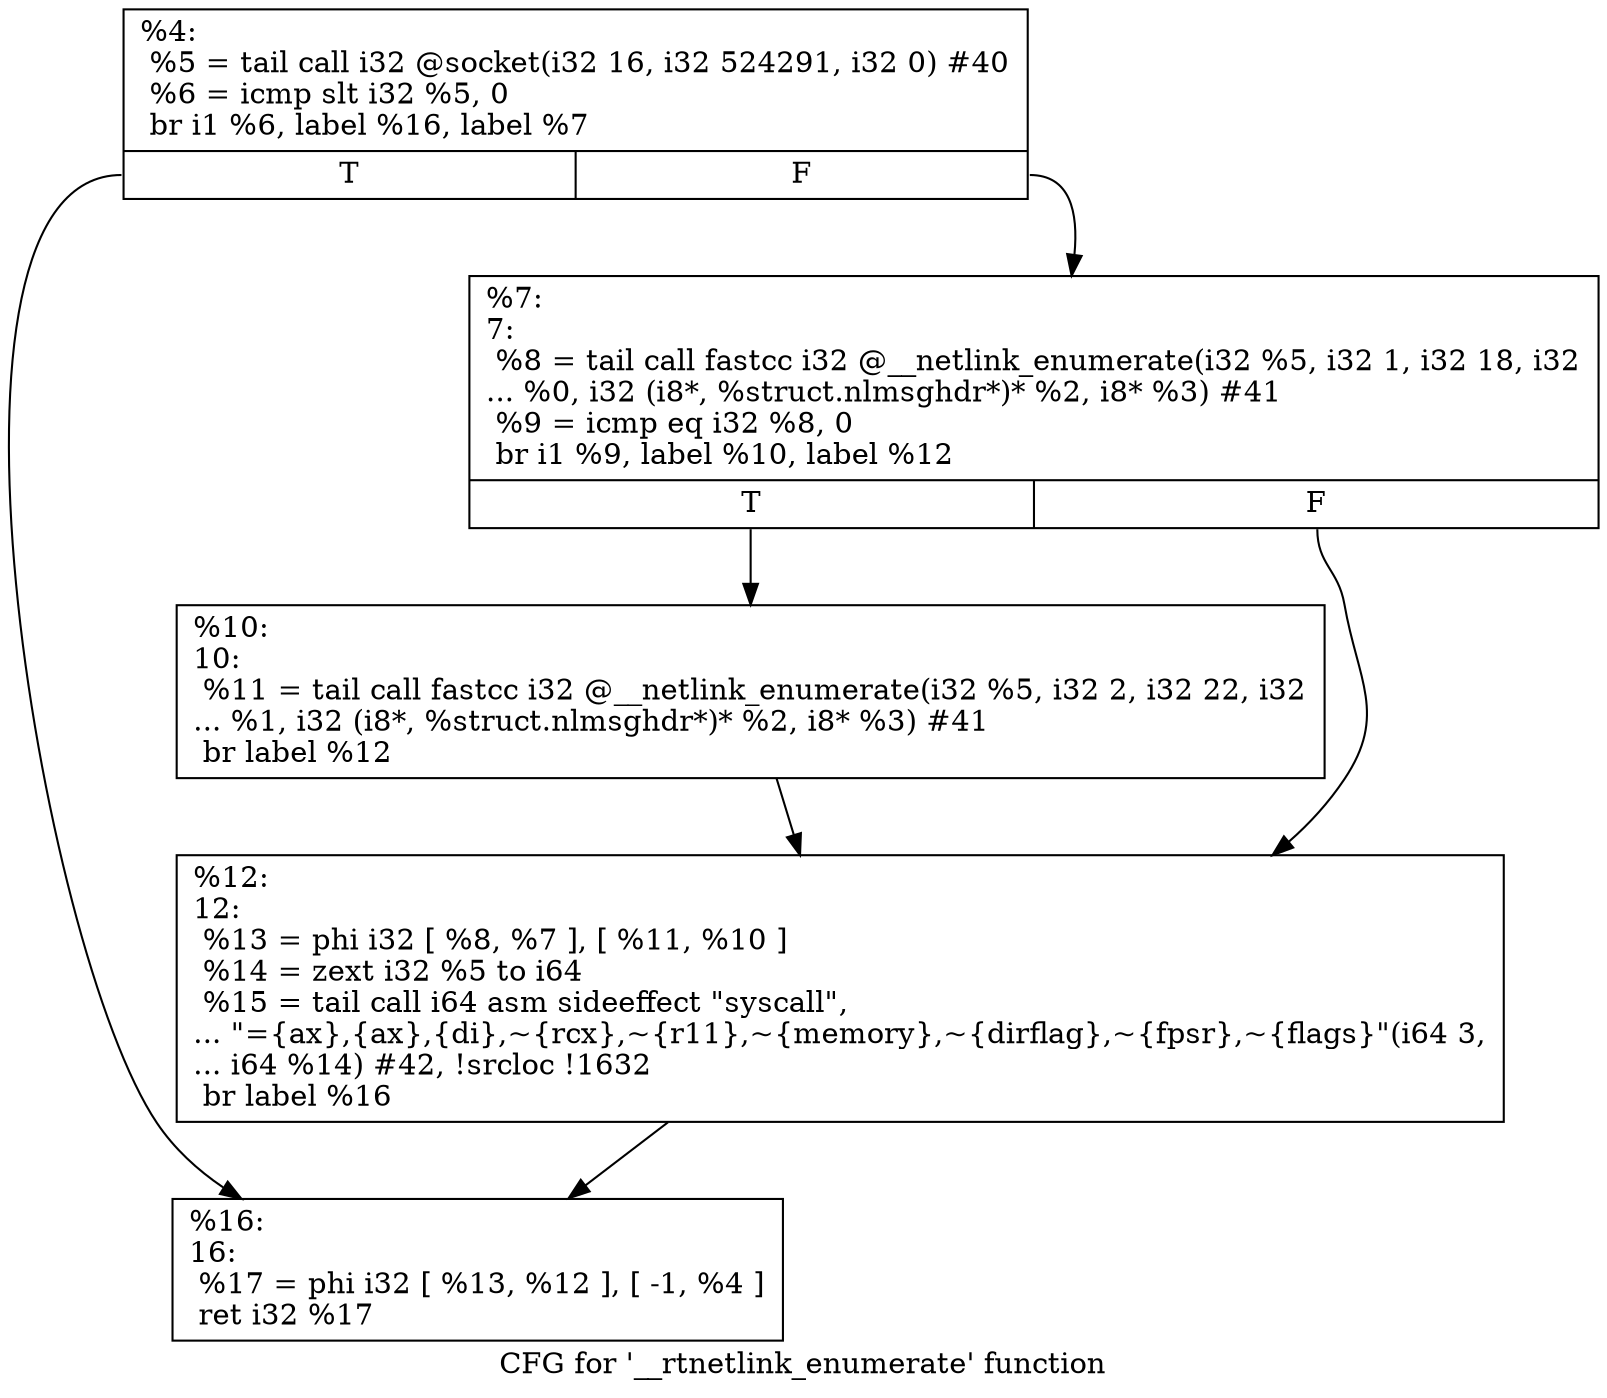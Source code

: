 digraph "CFG for '__rtnetlink_enumerate' function" {
	label="CFG for '__rtnetlink_enumerate' function";

	Node0x1d8ce00 [shape=record,label="{%4:\l  %5 = tail call i32 @socket(i32 16, i32 524291, i32 0) #40\l  %6 = icmp slt i32 %5, 0\l  br i1 %6, label %16, label %7\l|{<s0>T|<s1>F}}"];
	Node0x1d8ce00:s0 -> Node0x1d8cff0;
	Node0x1d8ce00:s1 -> Node0x1d8cf00;
	Node0x1d8cf00 [shape=record,label="{%7:\l7:                                                \l  %8 = tail call fastcc i32 @__netlink_enumerate(i32 %5, i32 1, i32 18, i32\l... %0, i32 (i8*, %struct.nlmsghdr*)* %2, i8* %3) #41\l  %9 = icmp eq i32 %8, 0\l  br i1 %9, label %10, label %12\l|{<s0>T|<s1>F}}"];
	Node0x1d8cf00:s0 -> Node0x1d8cf50;
	Node0x1d8cf00:s1 -> Node0x1d8cfa0;
	Node0x1d8cf50 [shape=record,label="{%10:\l10:                                               \l  %11 = tail call fastcc i32 @__netlink_enumerate(i32 %5, i32 2, i32 22, i32\l... %1, i32 (i8*, %struct.nlmsghdr*)* %2, i8* %3) #41\l  br label %12\l}"];
	Node0x1d8cf50 -> Node0x1d8cfa0;
	Node0x1d8cfa0 [shape=record,label="{%12:\l12:                                               \l  %13 = phi i32 [ %8, %7 ], [ %11, %10 ]\l  %14 = zext i32 %5 to i64\l  %15 = tail call i64 asm sideeffect \"syscall\",\l... \"=\{ax\},\{ax\},\{di\},~\{rcx\},~\{r11\},~\{memory\},~\{dirflag\},~\{fpsr\},~\{flags\}\"(i64 3,\l... i64 %14) #42, !srcloc !1632\l  br label %16\l}"];
	Node0x1d8cfa0 -> Node0x1d8cff0;
	Node0x1d8cff0 [shape=record,label="{%16:\l16:                                               \l  %17 = phi i32 [ %13, %12 ], [ -1, %4 ]\l  ret i32 %17\l}"];
}

